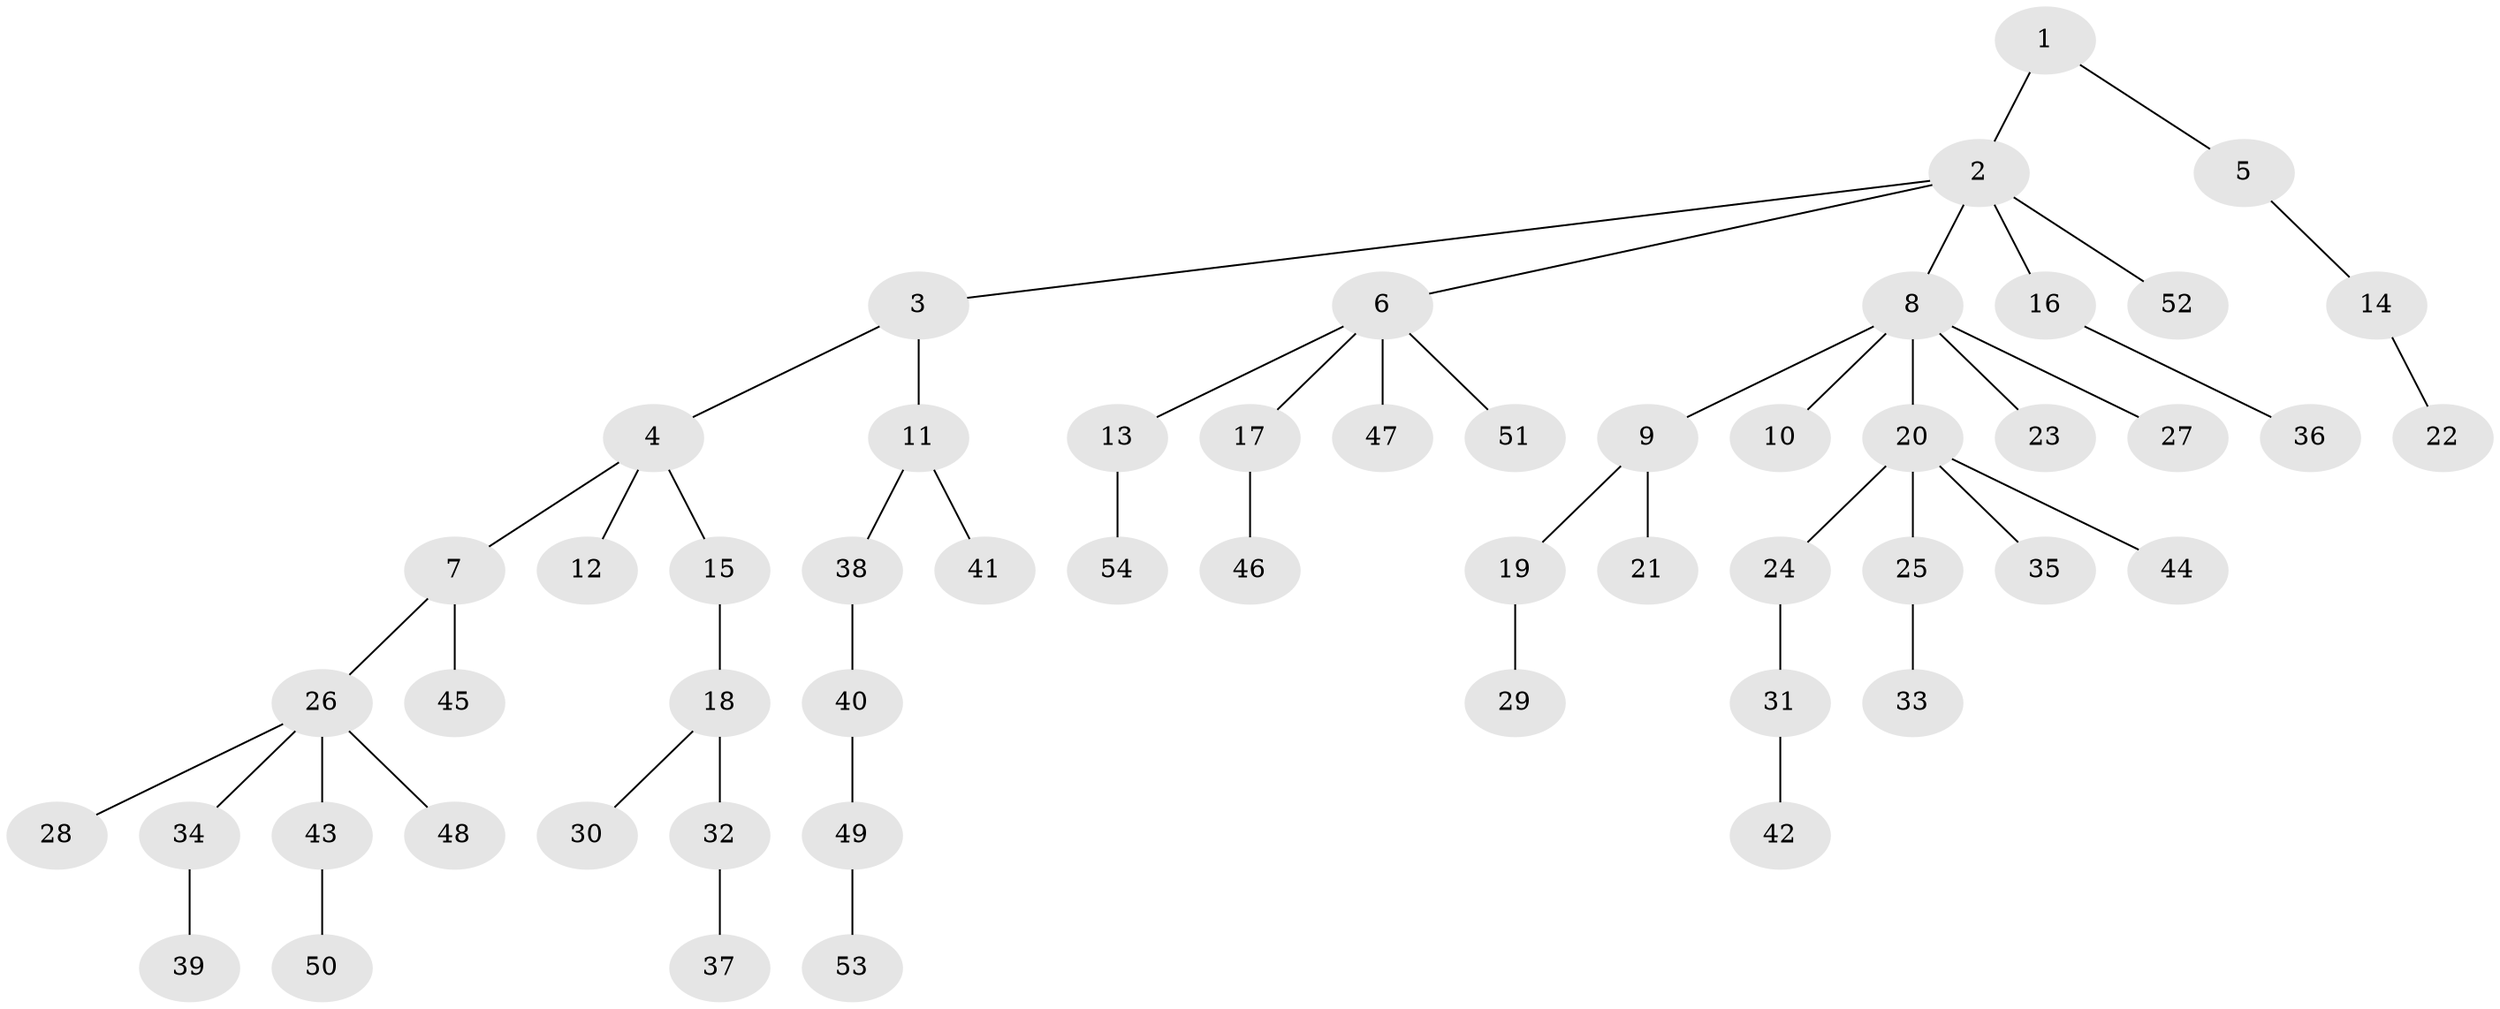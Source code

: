// coarse degree distribution, {2: 0.08823529411764706, 10: 0.029411764705882353, 4: 0.058823529411764705, 5: 0.08823529411764706, 1: 0.7058823529411765, 3: 0.029411764705882353}
// Generated by graph-tools (version 1.1) at 2025/52/02/27/25 19:52:12]
// undirected, 54 vertices, 53 edges
graph export_dot {
graph [start="1"]
  node [color=gray90,style=filled];
  1;
  2;
  3;
  4;
  5;
  6;
  7;
  8;
  9;
  10;
  11;
  12;
  13;
  14;
  15;
  16;
  17;
  18;
  19;
  20;
  21;
  22;
  23;
  24;
  25;
  26;
  27;
  28;
  29;
  30;
  31;
  32;
  33;
  34;
  35;
  36;
  37;
  38;
  39;
  40;
  41;
  42;
  43;
  44;
  45;
  46;
  47;
  48;
  49;
  50;
  51;
  52;
  53;
  54;
  1 -- 2;
  1 -- 5;
  2 -- 3;
  2 -- 6;
  2 -- 8;
  2 -- 16;
  2 -- 52;
  3 -- 4;
  3 -- 11;
  4 -- 7;
  4 -- 12;
  4 -- 15;
  5 -- 14;
  6 -- 13;
  6 -- 17;
  6 -- 47;
  6 -- 51;
  7 -- 26;
  7 -- 45;
  8 -- 9;
  8 -- 10;
  8 -- 20;
  8 -- 23;
  8 -- 27;
  9 -- 19;
  9 -- 21;
  11 -- 38;
  11 -- 41;
  13 -- 54;
  14 -- 22;
  15 -- 18;
  16 -- 36;
  17 -- 46;
  18 -- 30;
  18 -- 32;
  19 -- 29;
  20 -- 24;
  20 -- 25;
  20 -- 35;
  20 -- 44;
  24 -- 31;
  25 -- 33;
  26 -- 28;
  26 -- 34;
  26 -- 43;
  26 -- 48;
  31 -- 42;
  32 -- 37;
  34 -- 39;
  38 -- 40;
  40 -- 49;
  43 -- 50;
  49 -- 53;
}
